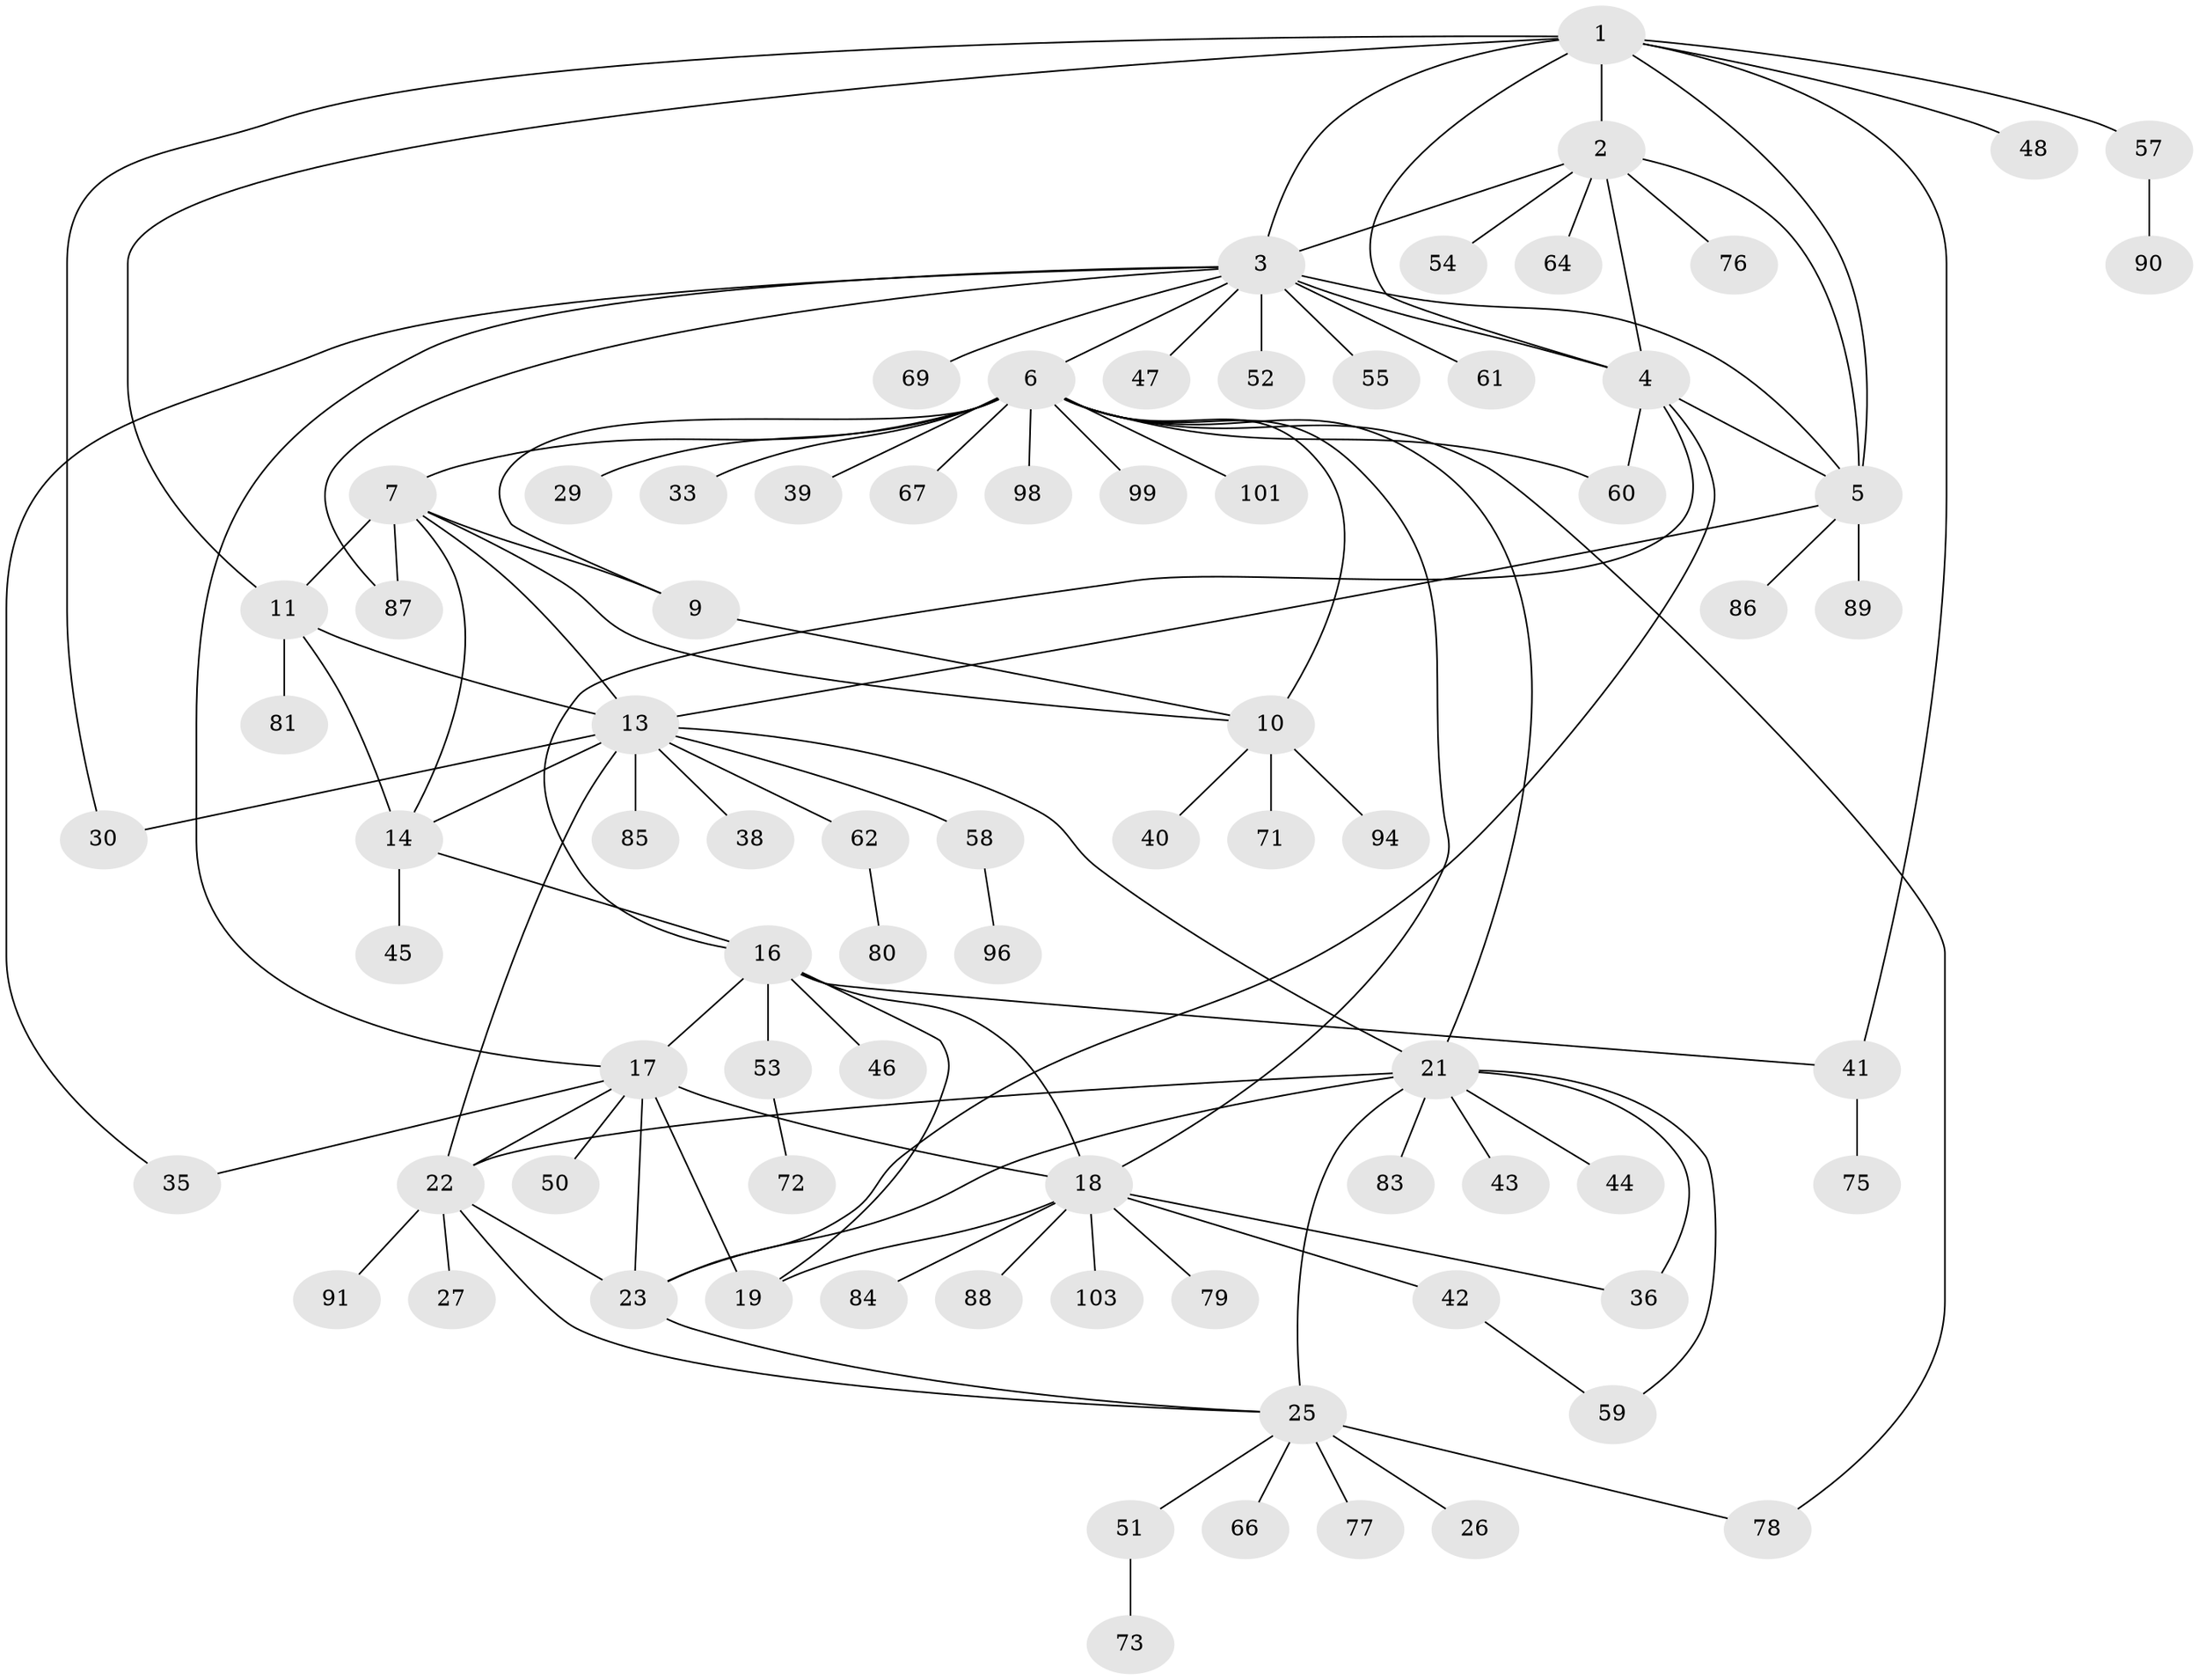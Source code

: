 // original degree distribution, {10: 0.02912621359223301, 7: 0.038834951456310676, 13: 0.009708737864077669, 6: 0.038834951456310676, 11: 0.02912621359223301, 9: 0.02912621359223301, 4: 0.019417475728155338, 8: 0.019417475728155338, 5: 0.02912621359223301, 2: 0.17475728155339806, 1: 0.5339805825242718, 3: 0.04854368932038835}
// Generated by graph-tools (version 1.1) at 2025/11/02/27/25 16:11:36]
// undirected, 79 vertices, 114 edges
graph export_dot {
graph [start="1"]
  node [color=gray90,style=filled];
  1 [super="+95"];
  2 [super="+32"];
  3 [super="+56"];
  4 [super="+74"];
  5 [super="+65"];
  6 [super="+8"];
  7 [super="+12"];
  9;
  10 [super="+102"];
  11 [super="+34"];
  13 [super="+15"];
  14 [super="+68"];
  16 [super="+31"];
  17 [super="+92"];
  18 [super="+20"];
  19 [super="+37"];
  21 [super="+24"];
  22 [super="+28"];
  23;
  25 [super="+93"];
  26 [super="+49"];
  27;
  29;
  30;
  33 [super="+82"];
  35;
  36 [super="+70"];
  38;
  39;
  40;
  41;
  42;
  43;
  44;
  45;
  46;
  47;
  48;
  50;
  51 [super="+100"];
  52;
  53;
  54;
  55;
  57;
  58;
  59 [super="+63"];
  60;
  61;
  62;
  64;
  66;
  67;
  69;
  71;
  72;
  73;
  75;
  76;
  77;
  78;
  79;
  80;
  81;
  83;
  84;
  85;
  86;
  87;
  88;
  89;
  90;
  91;
  94;
  96 [super="+97"];
  98;
  99;
  101;
  103;
  1 -- 2;
  1 -- 3;
  1 -- 4;
  1 -- 5;
  1 -- 11;
  1 -- 30;
  1 -- 41;
  1 -- 48;
  1 -- 57;
  2 -- 3;
  2 -- 4;
  2 -- 5;
  2 -- 54;
  2 -- 64;
  2 -- 76;
  3 -- 4;
  3 -- 5;
  3 -- 35;
  3 -- 47;
  3 -- 52;
  3 -- 55;
  3 -- 61;
  3 -- 69;
  3 -- 87;
  3 -- 6;
  3 -- 17;
  4 -- 5;
  4 -- 16;
  4 -- 23;
  4 -- 60;
  5 -- 86;
  5 -- 89;
  5 -- 13;
  6 -- 7 [weight=2];
  6 -- 9 [weight=2];
  6 -- 10 [weight=2];
  6 -- 60;
  6 -- 67;
  6 -- 78;
  6 -- 98;
  6 -- 99;
  6 -- 101;
  6 -- 33;
  6 -- 39;
  6 -- 29;
  6 -- 21;
  6 -- 18;
  7 -- 9;
  7 -- 10;
  7 -- 87;
  7 -- 11;
  7 -- 13 [weight=2];
  7 -- 14;
  9 -- 10;
  10 -- 40;
  10 -- 71;
  10 -- 94;
  11 -- 13 [weight=2];
  11 -- 14;
  11 -- 81;
  13 -- 14 [weight=2];
  13 -- 30;
  13 -- 58;
  13 -- 62;
  13 -- 85;
  13 -- 38;
  13 -- 21;
  13 -- 22;
  14 -- 16;
  14 -- 45;
  16 -- 17;
  16 -- 18 [weight=2];
  16 -- 19;
  16 -- 41;
  16 -- 46;
  16 -- 53;
  17 -- 18 [weight=2];
  17 -- 19;
  17 -- 22;
  17 -- 35;
  17 -- 50;
  17 -- 23;
  18 -- 19 [weight=2];
  18 -- 79;
  18 -- 88;
  18 -- 36;
  18 -- 103;
  18 -- 42;
  18 -- 84;
  21 -- 22 [weight=2];
  21 -- 23 [weight=2];
  21 -- 25 [weight=2];
  21 -- 36;
  21 -- 43;
  21 -- 44;
  21 -- 83;
  21 -- 59;
  22 -- 23;
  22 -- 25;
  22 -- 27;
  22 -- 91;
  23 -- 25;
  25 -- 26;
  25 -- 51;
  25 -- 66;
  25 -- 77;
  25 -- 78;
  41 -- 75;
  42 -- 59;
  51 -- 73;
  53 -- 72;
  57 -- 90;
  58 -- 96;
  62 -- 80;
}
